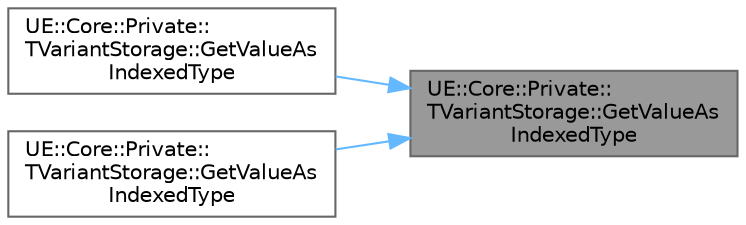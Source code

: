digraph "UE::Core::Private::TVariantStorage::GetValueAsIndexedType"
{
 // INTERACTIVE_SVG=YES
 // LATEX_PDF_SIZE
  bgcolor="transparent";
  edge [fontname=Helvetica,fontsize=10,labelfontname=Helvetica,labelfontsize=10];
  node [fontname=Helvetica,fontsize=10,shape=box,height=0.2,width=0.4];
  rankdir="RL";
  Node1 [id="Node000001",label="UE::Core::Private::\lTVariantStorage::GetValueAs\lIndexedType",height=0.2,width=0.4,color="gray40", fillcolor="grey60", style="filled", fontcolor="black",tooltip="Interpret the underlying data as the type in the variant parameter pack at the compile-time index."];
  Node1 -> Node2 [id="edge1_Node000001_Node000002",dir="back",color="steelblue1",style="solid",tooltip=" "];
  Node2 [id="Node000002",label="UE::Core::Private::\lTVariantStorage::GetValueAs\lIndexedType",height=0.2,width=0.4,color="grey40", fillcolor="white", style="filled",URL="$db/dfa/structUE_1_1Core_1_1Private_1_1TVariantStorage.html#ac7effa7ace21da77c576111c4e7de1c2",tooltip="Interpret the underlying data as the type in the variant parameter pack at the compile-time index."];
  Node1 -> Node3 [id="edge2_Node000001_Node000003",dir="back",color="steelblue1",style="solid",tooltip=" "];
  Node3 [id="Node000003",label="UE::Core::Private::\lTVariantStorage::GetValueAs\lIndexedType",height=0.2,width=0.4,color="grey40", fillcolor="white", style="filled",URL="$db/dfa/structUE_1_1Core_1_1Private_1_1TVariantStorage.html#a52ce8acb9da8521b50b317727ab6825d",tooltip="Interpret the underlying data as the type in the variant parameter pack at the compile-time index."];
}
